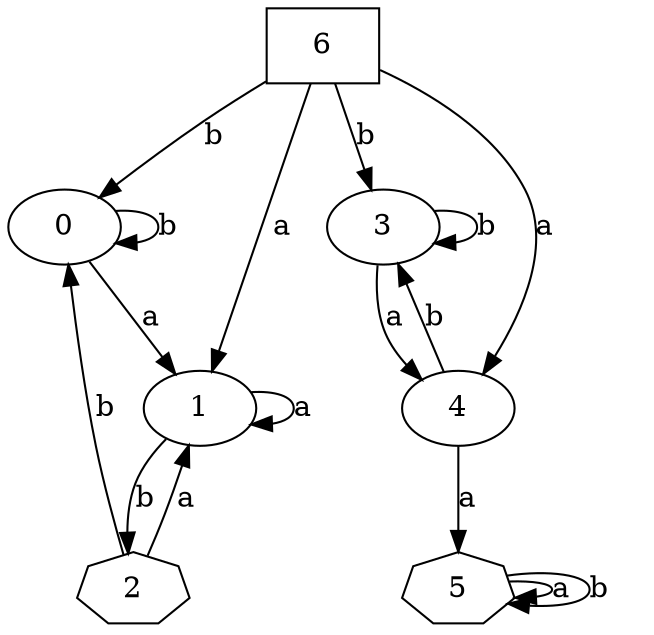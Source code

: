 digraph A { 
6[ shape = "box" ];
2[ shape = "septagon" ];
5[ shape = "septagon" ];
0 -> 0[ label = "b "];
0 -> 1[ label = "a "];
1 -> 1[ label = "a "];
1 -> 2[ label = "b "];
2 -> 1[ label = "a "];
2 -> 0[ label = "b "];
3 -> 3[ label = "b "];
3 -> 4[ label = "a "];
4 -> 3[ label = "b "];
4 -> 5[ label = "a "];
5 -> 5[ label = "a "];
5 -> 5[ label = "b "];
6 -> 0[ label = "b "];
6 -> 1[ label = "a "];
6 -> 3[ label = "b "];
6 -> 4[ label = "a "];
 } 
